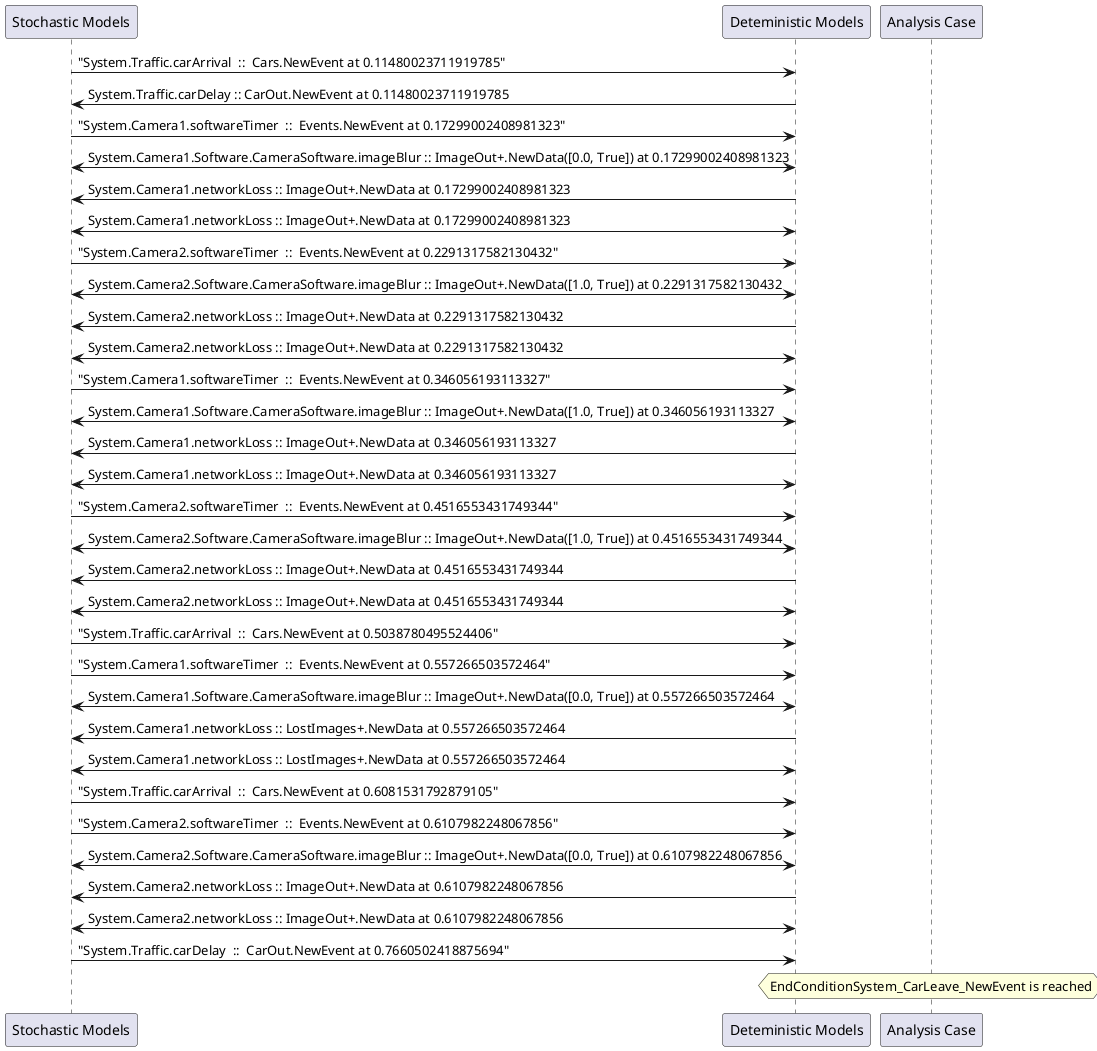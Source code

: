 
	@startuml
	participant "Stochastic Models" as stochmodel
	participant "Deteministic Models" as detmodel
	participant "Analysis Case" as analysis
	{15864_stop} stochmodel -> detmodel : "System.Traffic.carArrival  ::  Cars.NewEvent at 0.11480023711919785"
{15877_start} detmodel -> stochmodel : System.Traffic.carDelay :: CarOut.NewEvent at 0.11480023711919785
{15833_stop} stochmodel -> detmodel : "System.Camera1.softwareTimer  ::  Events.NewEvent at 0.17299002408981323"
detmodel <-> stochmodel : System.Camera1.Software.CameraSoftware.imageBlur :: ImageOut+.NewData([0.0, True]) at 0.17299002408981323
detmodel -> stochmodel : System.Camera1.networkLoss :: ImageOut+.NewData at 0.17299002408981323
detmodel <-> stochmodel : System.Camera1.networkLoss :: ImageOut+.NewData at 0.17299002408981323
{15849_stop} stochmodel -> detmodel : "System.Camera2.softwareTimer  ::  Events.NewEvent at 0.2291317582130432"
detmodel <-> stochmodel : System.Camera2.Software.CameraSoftware.imageBlur :: ImageOut+.NewData([1.0, True]) at 0.2291317582130432
detmodel -> stochmodel : System.Camera2.networkLoss :: ImageOut+.NewData at 0.2291317582130432
detmodel <-> stochmodel : System.Camera2.networkLoss :: ImageOut+.NewData at 0.2291317582130432
{15834_stop} stochmodel -> detmodel : "System.Camera1.softwareTimer  ::  Events.NewEvent at 0.346056193113327"
detmodel <-> stochmodel : System.Camera1.Software.CameraSoftware.imageBlur :: ImageOut+.NewData([1.0, True]) at 0.346056193113327
detmodel -> stochmodel : System.Camera1.networkLoss :: ImageOut+.NewData at 0.346056193113327
detmodel <-> stochmodel : System.Camera1.networkLoss :: ImageOut+.NewData at 0.346056193113327
{15850_stop} stochmodel -> detmodel : "System.Camera2.softwareTimer  ::  Events.NewEvent at 0.4516553431749344"
detmodel <-> stochmodel : System.Camera2.Software.CameraSoftware.imageBlur :: ImageOut+.NewData([1.0, True]) at 0.4516553431749344
detmodel -> stochmodel : System.Camera2.networkLoss :: ImageOut+.NewData at 0.4516553431749344
detmodel <-> stochmodel : System.Camera2.networkLoss :: ImageOut+.NewData at 0.4516553431749344
{15865_stop} stochmodel -> detmodel : "System.Traffic.carArrival  ::  Cars.NewEvent at 0.5038780495524406"
{15835_stop} stochmodel -> detmodel : "System.Camera1.softwareTimer  ::  Events.NewEvent at 0.557266503572464"
detmodel <-> stochmodel : System.Camera1.Software.CameraSoftware.imageBlur :: ImageOut+.NewData([0.0, True]) at 0.557266503572464
detmodel -> stochmodel : System.Camera1.networkLoss :: LostImages+.NewData at 0.557266503572464
detmodel <-> stochmodel : System.Camera1.networkLoss :: LostImages+.NewData at 0.557266503572464
{15866_stop} stochmodel -> detmodel : "System.Traffic.carArrival  ::  Cars.NewEvent at 0.6081531792879105"
{15851_stop} stochmodel -> detmodel : "System.Camera2.softwareTimer  ::  Events.NewEvent at 0.6107982248067856"
detmodel <-> stochmodel : System.Camera2.Software.CameraSoftware.imageBlur :: ImageOut+.NewData([0.0, True]) at 0.6107982248067856
detmodel -> stochmodel : System.Camera2.networkLoss :: ImageOut+.NewData at 0.6107982248067856
detmodel <-> stochmodel : System.Camera2.networkLoss :: ImageOut+.NewData at 0.6107982248067856
{15877_stop} stochmodel -> detmodel : "System.Traffic.carDelay  ::  CarOut.NewEvent at 0.7660502418875694"
{15877_start} <-> {15877_stop} : delay
hnote over analysis 
EndConditionSystem_CarLeave_NewEvent is reached
endnote
@enduml
